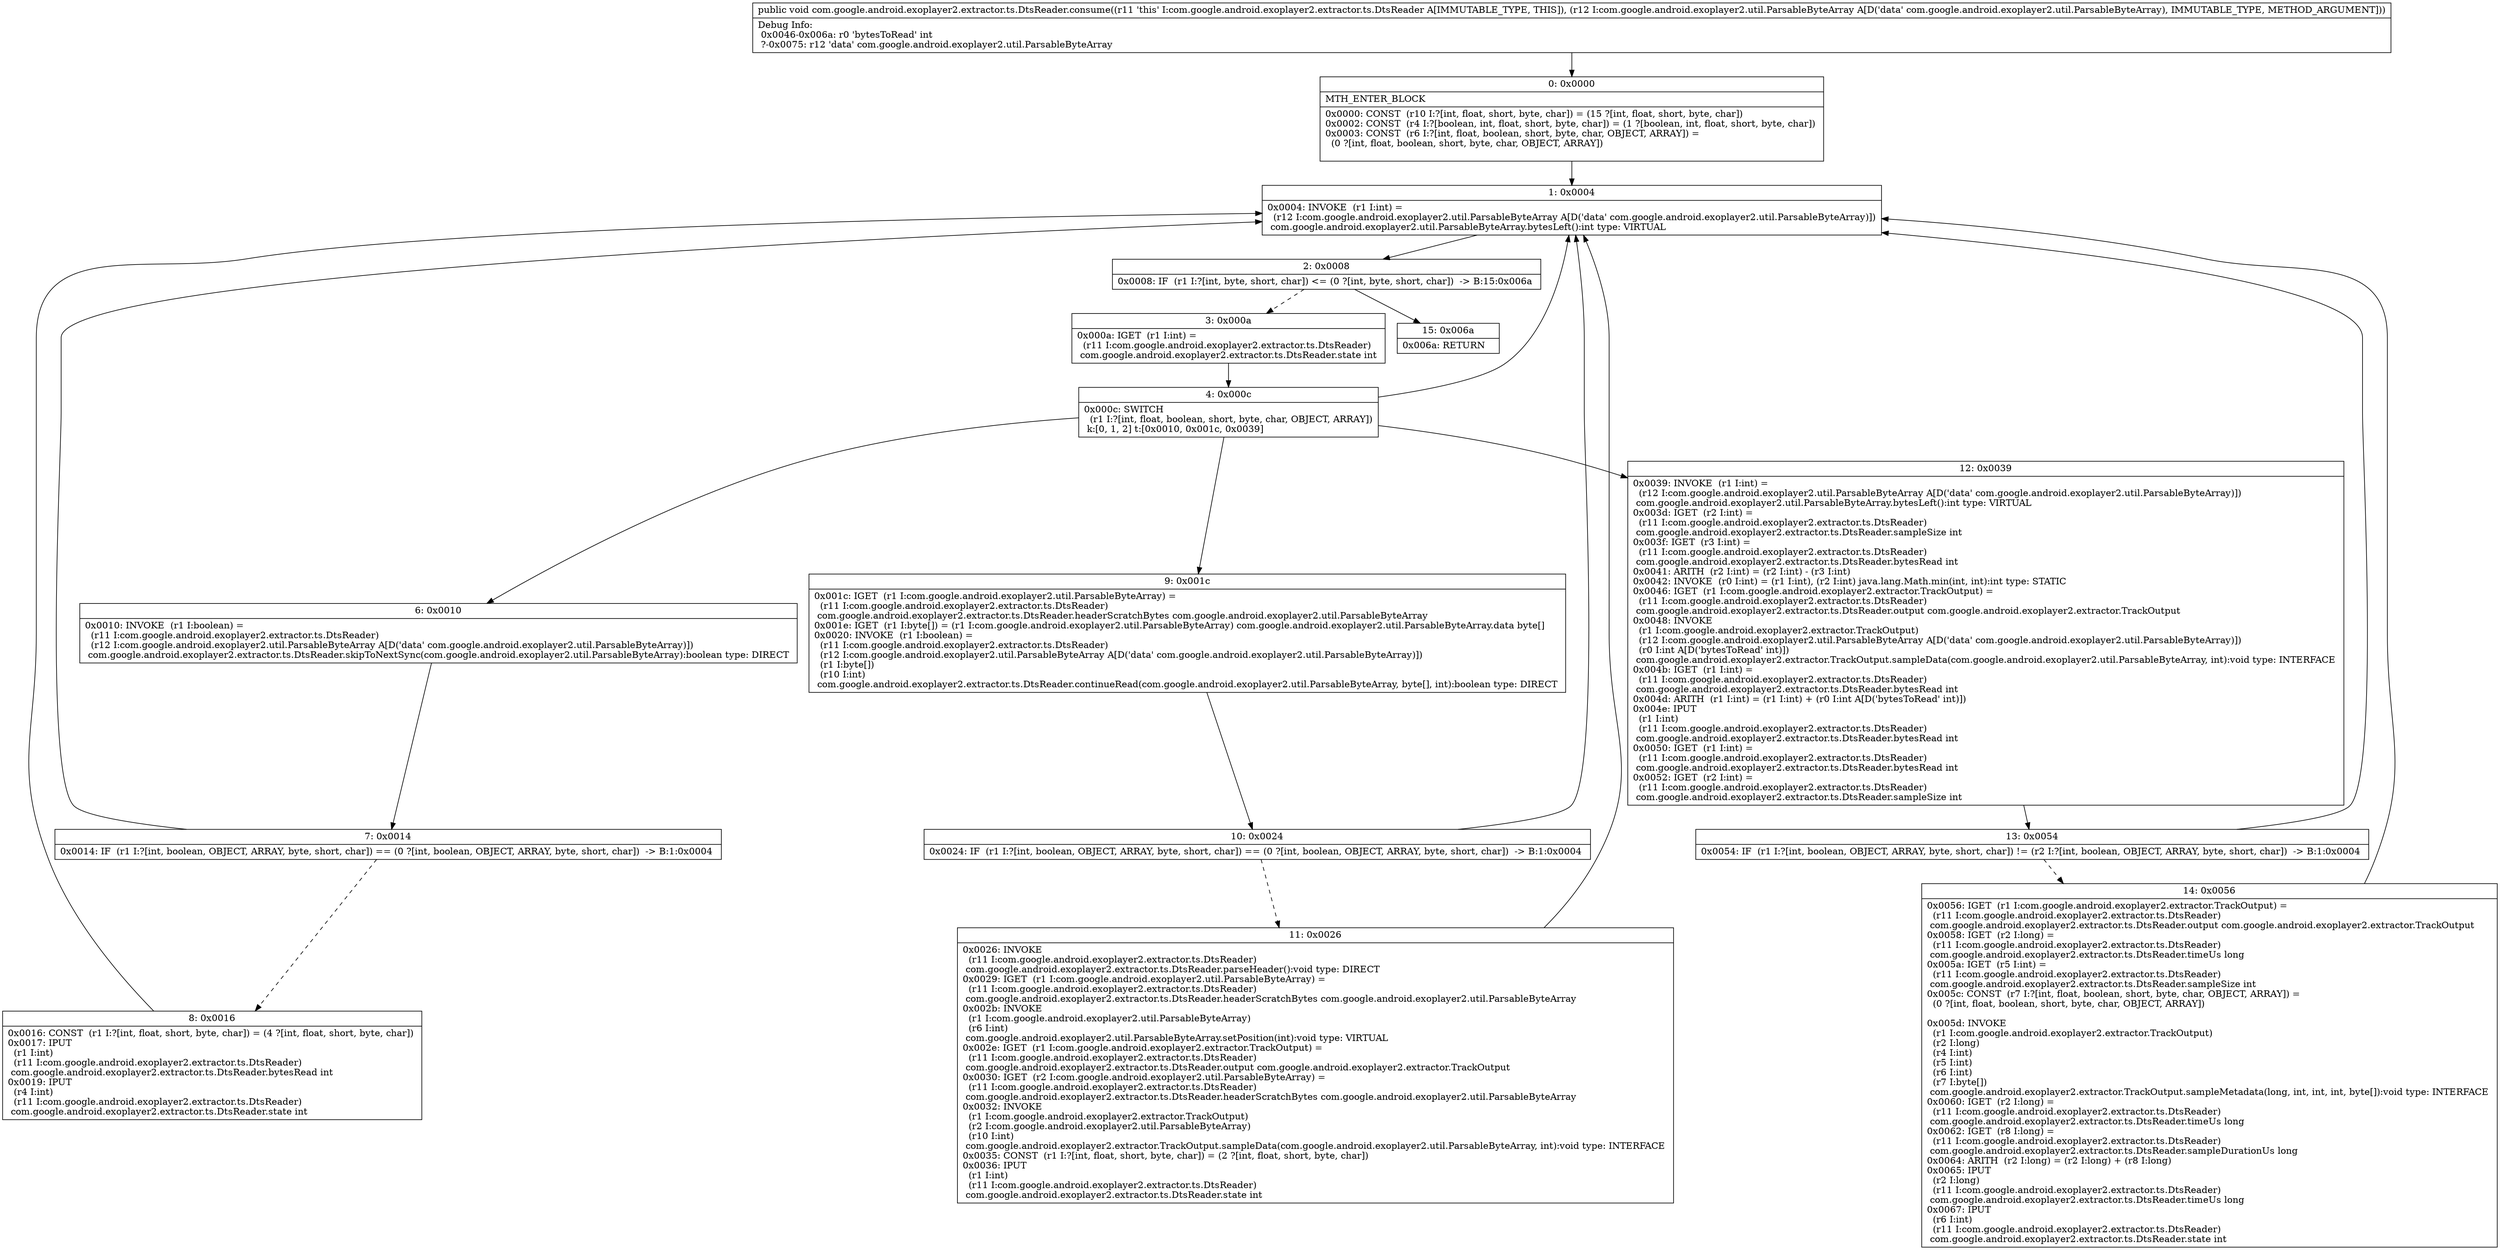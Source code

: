 digraph "CFG forcom.google.android.exoplayer2.extractor.ts.DtsReader.consume(Lcom\/google\/android\/exoplayer2\/util\/ParsableByteArray;)V" {
Node_0 [shape=record,label="{0\:\ 0x0000|MTH_ENTER_BLOCK\l|0x0000: CONST  (r10 I:?[int, float, short, byte, char]) = (15 ?[int, float, short, byte, char]) \l0x0002: CONST  (r4 I:?[boolean, int, float, short, byte, char]) = (1 ?[boolean, int, float, short, byte, char]) \l0x0003: CONST  (r6 I:?[int, float, boolean, short, byte, char, OBJECT, ARRAY]) = \l  (0 ?[int, float, boolean, short, byte, char, OBJECT, ARRAY])\l \l}"];
Node_1 [shape=record,label="{1\:\ 0x0004|0x0004: INVOKE  (r1 I:int) = \l  (r12 I:com.google.android.exoplayer2.util.ParsableByteArray A[D('data' com.google.android.exoplayer2.util.ParsableByteArray)])\l com.google.android.exoplayer2.util.ParsableByteArray.bytesLeft():int type: VIRTUAL \l}"];
Node_2 [shape=record,label="{2\:\ 0x0008|0x0008: IF  (r1 I:?[int, byte, short, char]) \<= (0 ?[int, byte, short, char])  \-\> B:15:0x006a \l}"];
Node_3 [shape=record,label="{3\:\ 0x000a|0x000a: IGET  (r1 I:int) = \l  (r11 I:com.google.android.exoplayer2.extractor.ts.DtsReader)\l com.google.android.exoplayer2.extractor.ts.DtsReader.state int \l}"];
Node_4 [shape=record,label="{4\:\ 0x000c|0x000c: SWITCH  \l  (r1 I:?[int, float, boolean, short, byte, char, OBJECT, ARRAY])\l k:[0, 1, 2] t:[0x0010, 0x001c, 0x0039] \l}"];
Node_6 [shape=record,label="{6\:\ 0x0010|0x0010: INVOKE  (r1 I:boolean) = \l  (r11 I:com.google.android.exoplayer2.extractor.ts.DtsReader)\l  (r12 I:com.google.android.exoplayer2.util.ParsableByteArray A[D('data' com.google.android.exoplayer2.util.ParsableByteArray)])\l com.google.android.exoplayer2.extractor.ts.DtsReader.skipToNextSync(com.google.android.exoplayer2.util.ParsableByteArray):boolean type: DIRECT \l}"];
Node_7 [shape=record,label="{7\:\ 0x0014|0x0014: IF  (r1 I:?[int, boolean, OBJECT, ARRAY, byte, short, char]) == (0 ?[int, boolean, OBJECT, ARRAY, byte, short, char])  \-\> B:1:0x0004 \l}"];
Node_8 [shape=record,label="{8\:\ 0x0016|0x0016: CONST  (r1 I:?[int, float, short, byte, char]) = (4 ?[int, float, short, byte, char]) \l0x0017: IPUT  \l  (r1 I:int)\l  (r11 I:com.google.android.exoplayer2.extractor.ts.DtsReader)\l com.google.android.exoplayer2.extractor.ts.DtsReader.bytesRead int \l0x0019: IPUT  \l  (r4 I:int)\l  (r11 I:com.google.android.exoplayer2.extractor.ts.DtsReader)\l com.google.android.exoplayer2.extractor.ts.DtsReader.state int \l}"];
Node_9 [shape=record,label="{9\:\ 0x001c|0x001c: IGET  (r1 I:com.google.android.exoplayer2.util.ParsableByteArray) = \l  (r11 I:com.google.android.exoplayer2.extractor.ts.DtsReader)\l com.google.android.exoplayer2.extractor.ts.DtsReader.headerScratchBytes com.google.android.exoplayer2.util.ParsableByteArray \l0x001e: IGET  (r1 I:byte[]) = (r1 I:com.google.android.exoplayer2.util.ParsableByteArray) com.google.android.exoplayer2.util.ParsableByteArray.data byte[] \l0x0020: INVOKE  (r1 I:boolean) = \l  (r11 I:com.google.android.exoplayer2.extractor.ts.DtsReader)\l  (r12 I:com.google.android.exoplayer2.util.ParsableByteArray A[D('data' com.google.android.exoplayer2.util.ParsableByteArray)])\l  (r1 I:byte[])\l  (r10 I:int)\l com.google.android.exoplayer2.extractor.ts.DtsReader.continueRead(com.google.android.exoplayer2.util.ParsableByteArray, byte[], int):boolean type: DIRECT \l}"];
Node_10 [shape=record,label="{10\:\ 0x0024|0x0024: IF  (r1 I:?[int, boolean, OBJECT, ARRAY, byte, short, char]) == (0 ?[int, boolean, OBJECT, ARRAY, byte, short, char])  \-\> B:1:0x0004 \l}"];
Node_11 [shape=record,label="{11\:\ 0x0026|0x0026: INVOKE  \l  (r11 I:com.google.android.exoplayer2.extractor.ts.DtsReader)\l com.google.android.exoplayer2.extractor.ts.DtsReader.parseHeader():void type: DIRECT \l0x0029: IGET  (r1 I:com.google.android.exoplayer2.util.ParsableByteArray) = \l  (r11 I:com.google.android.exoplayer2.extractor.ts.DtsReader)\l com.google.android.exoplayer2.extractor.ts.DtsReader.headerScratchBytes com.google.android.exoplayer2.util.ParsableByteArray \l0x002b: INVOKE  \l  (r1 I:com.google.android.exoplayer2.util.ParsableByteArray)\l  (r6 I:int)\l com.google.android.exoplayer2.util.ParsableByteArray.setPosition(int):void type: VIRTUAL \l0x002e: IGET  (r1 I:com.google.android.exoplayer2.extractor.TrackOutput) = \l  (r11 I:com.google.android.exoplayer2.extractor.ts.DtsReader)\l com.google.android.exoplayer2.extractor.ts.DtsReader.output com.google.android.exoplayer2.extractor.TrackOutput \l0x0030: IGET  (r2 I:com.google.android.exoplayer2.util.ParsableByteArray) = \l  (r11 I:com.google.android.exoplayer2.extractor.ts.DtsReader)\l com.google.android.exoplayer2.extractor.ts.DtsReader.headerScratchBytes com.google.android.exoplayer2.util.ParsableByteArray \l0x0032: INVOKE  \l  (r1 I:com.google.android.exoplayer2.extractor.TrackOutput)\l  (r2 I:com.google.android.exoplayer2.util.ParsableByteArray)\l  (r10 I:int)\l com.google.android.exoplayer2.extractor.TrackOutput.sampleData(com.google.android.exoplayer2.util.ParsableByteArray, int):void type: INTERFACE \l0x0035: CONST  (r1 I:?[int, float, short, byte, char]) = (2 ?[int, float, short, byte, char]) \l0x0036: IPUT  \l  (r1 I:int)\l  (r11 I:com.google.android.exoplayer2.extractor.ts.DtsReader)\l com.google.android.exoplayer2.extractor.ts.DtsReader.state int \l}"];
Node_12 [shape=record,label="{12\:\ 0x0039|0x0039: INVOKE  (r1 I:int) = \l  (r12 I:com.google.android.exoplayer2.util.ParsableByteArray A[D('data' com.google.android.exoplayer2.util.ParsableByteArray)])\l com.google.android.exoplayer2.util.ParsableByteArray.bytesLeft():int type: VIRTUAL \l0x003d: IGET  (r2 I:int) = \l  (r11 I:com.google.android.exoplayer2.extractor.ts.DtsReader)\l com.google.android.exoplayer2.extractor.ts.DtsReader.sampleSize int \l0x003f: IGET  (r3 I:int) = \l  (r11 I:com.google.android.exoplayer2.extractor.ts.DtsReader)\l com.google.android.exoplayer2.extractor.ts.DtsReader.bytesRead int \l0x0041: ARITH  (r2 I:int) = (r2 I:int) \- (r3 I:int) \l0x0042: INVOKE  (r0 I:int) = (r1 I:int), (r2 I:int) java.lang.Math.min(int, int):int type: STATIC \l0x0046: IGET  (r1 I:com.google.android.exoplayer2.extractor.TrackOutput) = \l  (r11 I:com.google.android.exoplayer2.extractor.ts.DtsReader)\l com.google.android.exoplayer2.extractor.ts.DtsReader.output com.google.android.exoplayer2.extractor.TrackOutput \l0x0048: INVOKE  \l  (r1 I:com.google.android.exoplayer2.extractor.TrackOutput)\l  (r12 I:com.google.android.exoplayer2.util.ParsableByteArray A[D('data' com.google.android.exoplayer2.util.ParsableByteArray)])\l  (r0 I:int A[D('bytesToRead' int)])\l com.google.android.exoplayer2.extractor.TrackOutput.sampleData(com.google.android.exoplayer2.util.ParsableByteArray, int):void type: INTERFACE \l0x004b: IGET  (r1 I:int) = \l  (r11 I:com.google.android.exoplayer2.extractor.ts.DtsReader)\l com.google.android.exoplayer2.extractor.ts.DtsReader.bytesRead int \l0x004d: ARITH  (r1 I:int) = (r1 I:int) + (r0 I:int A[D('bytesToRead' int)]) \l0x004e: IPUT  \l  (r1 I:int)\l  (r11 I:com.google.android.exoplayer2.extractor.ts.DtsReader)\l com.google.android.exoplayer2.extractor.ts.DtsReader.bytesRead int \l0x0050: IGET  (r1 I:int) = \l  (r11 I:com.google.android.exoplayer2.extractor.ts.DtsReader)\l com.google.android.exoplayer2.extractor.ts.DtsReader.bytesRead int \l0x0052: IGET  (r2 I:int) = \l  (r11 I:com.google.android.exoplayer2.extractor.ts.DtsReader)\l com.google.android.exoplayer2.extractor.ts.DtsReader.sampleSize int \l}"];
Node_13 [shape=record,label="{13\:\ 0x0054|0x0054: IF  (r1 I:?[int, boolean, OBJECT, ARRAY, byte, short, char]) != (r2 I:?[int, boolean, OBJECT, ARRAY, byte, short, char])  \-\> B:1:0x0004 \l}"];
Node_14 [shape=record,label="{14\:\ 0x0056|0x0056: IGET  (r1 I:com.google.android.exoplayer2.extractor.TrackOutput) = \l  (r11 I:com.google.android.exoplayer2.extractor.ts.DtsReader)\l com.google.android.exoplayer2.extractor.ts.DtsReader.output com.google.android.exoplayer2.extractor.TrackOutput \l0x0058: IGET  (r2 I:long) = \l  (r11 I:com.google.android.exoplayer2.extractor.ts.DtsReader)\l com.google.android.exoplayer2.extractor.ts.DtsReader.timeUs long \l0x005a: IGET  (r5 I:int) = \l  (r11 I:com.google.android.exoplayer2.extractor.ts.DtsReader)\l com.google.android.exoplayer2.extractor.ts.DtsReader.sampleSize int \l0x005c: CONST  (r7 I:?[int, float, boolean, short, byte, char, OBJECT, ARRAY]) = \l  (0 ?[int, float, boolean, short, byte, char, OBJECT, ARRAY])\l \l0x005d: INVOKE  \l  (r1 I:com.google.android.exoplayer2.extractor.TrackOutput)\l  (r2 I:long)\l  (r4 I:int)\l  (r5 I:int)\l  (r6 I:int)\l  (r7 I:byte[])\l com.google.android.exoplayer2.extractor.TrackOutput.sampleMetadata(long, int, int, int, byte[]):void type: INTERFACE \l0x0060: IGET  (r2 I:long) = \l  (r11 I:com.google.android.exoplayer2.extractor.ts.DtsReader)\l com.google.android.exoplayer2.extractor.ts.DtsReader.timeUs long \l0x0062: IGET  (r8 I:long) = \l  (r11 I:com.google.android.exoplayer2.extractor.ts.DtsReader)\l com.google.android.exoplayer2.extractor.ts.DtsReader.sampleDurationUs long \l0x0064: ARITH  (r2 I:long) = (r2 I:long) + (r8 I:long) \l0x0065: IPUT  \l  (r2 I:long)\l  (r11 I:com.google.android.exoplayer2.extractor.ts.DtsReader)\l com.google.android.exoplayer2.extractor.ts.DtsReader.timeUs long \l0x0067: IPUT  \l  (r6 I:int)\l  (r11 I:com.google.android.exoplayer2.extractor.ts.DtsReader)\l com.google.android.exoplayer2.extractor.ts.DtsReader.state int \l}"];
Node_15 [shape=record,label="{15\:\ 0x006a|0x006a: RETURN   \l}"];
MethodNode[shape=record,label="{public void com.google.android.exoplayer2.extractor.ts.DtsReader.consume((r11 'this' I:com.google.android.exoplayer2.extractor.ts.DtsReader A[IMMUTABLE_TYPE, THIS]), (r12 I:com.google.android.exoplayer2.util.ParsableByteArray A[D('data' com.google.android.exoplayer2.util.ParsableByteArray), IMMUTABLE_TYPE, METHOD_ARGUMENT]))  | Debug Info:\l  0x0046\-0x006a: r0 'bytesToRead' int\l  ?\-0x0075: r12 'data' com.google.android.exoplayer2.util.ParsableByteArray\l}"];
MethodNode -> Node_0;
Node_0 -> Node_1;
Node_1 -> Node_2;
Node_2 -> Node_3[style=dashed];
Node_2 -> Node_15;
Node_3 -> Node_4;
Node_4 -> Node_6;
Node_4 -> Node_9;
Node_4 -> Node_12;
Node_4 -> Node_1;
Node_6 -> Node_7;
Node_7 -> Node_1;
Node_7 -> Node_8[style=dashed];
Node_8 -> Node_1;
Node_9 -> Node_10;
Node_10 -> Node_1;
Node_10 -> Node_11[style=dashed];
Node_11 -> Node_1;
Node_12 -> Node_13;
Node_13 -> Node_1;
Node_13 -> Node_14[style=dashed];
Node_14 -> Node_1;
}

